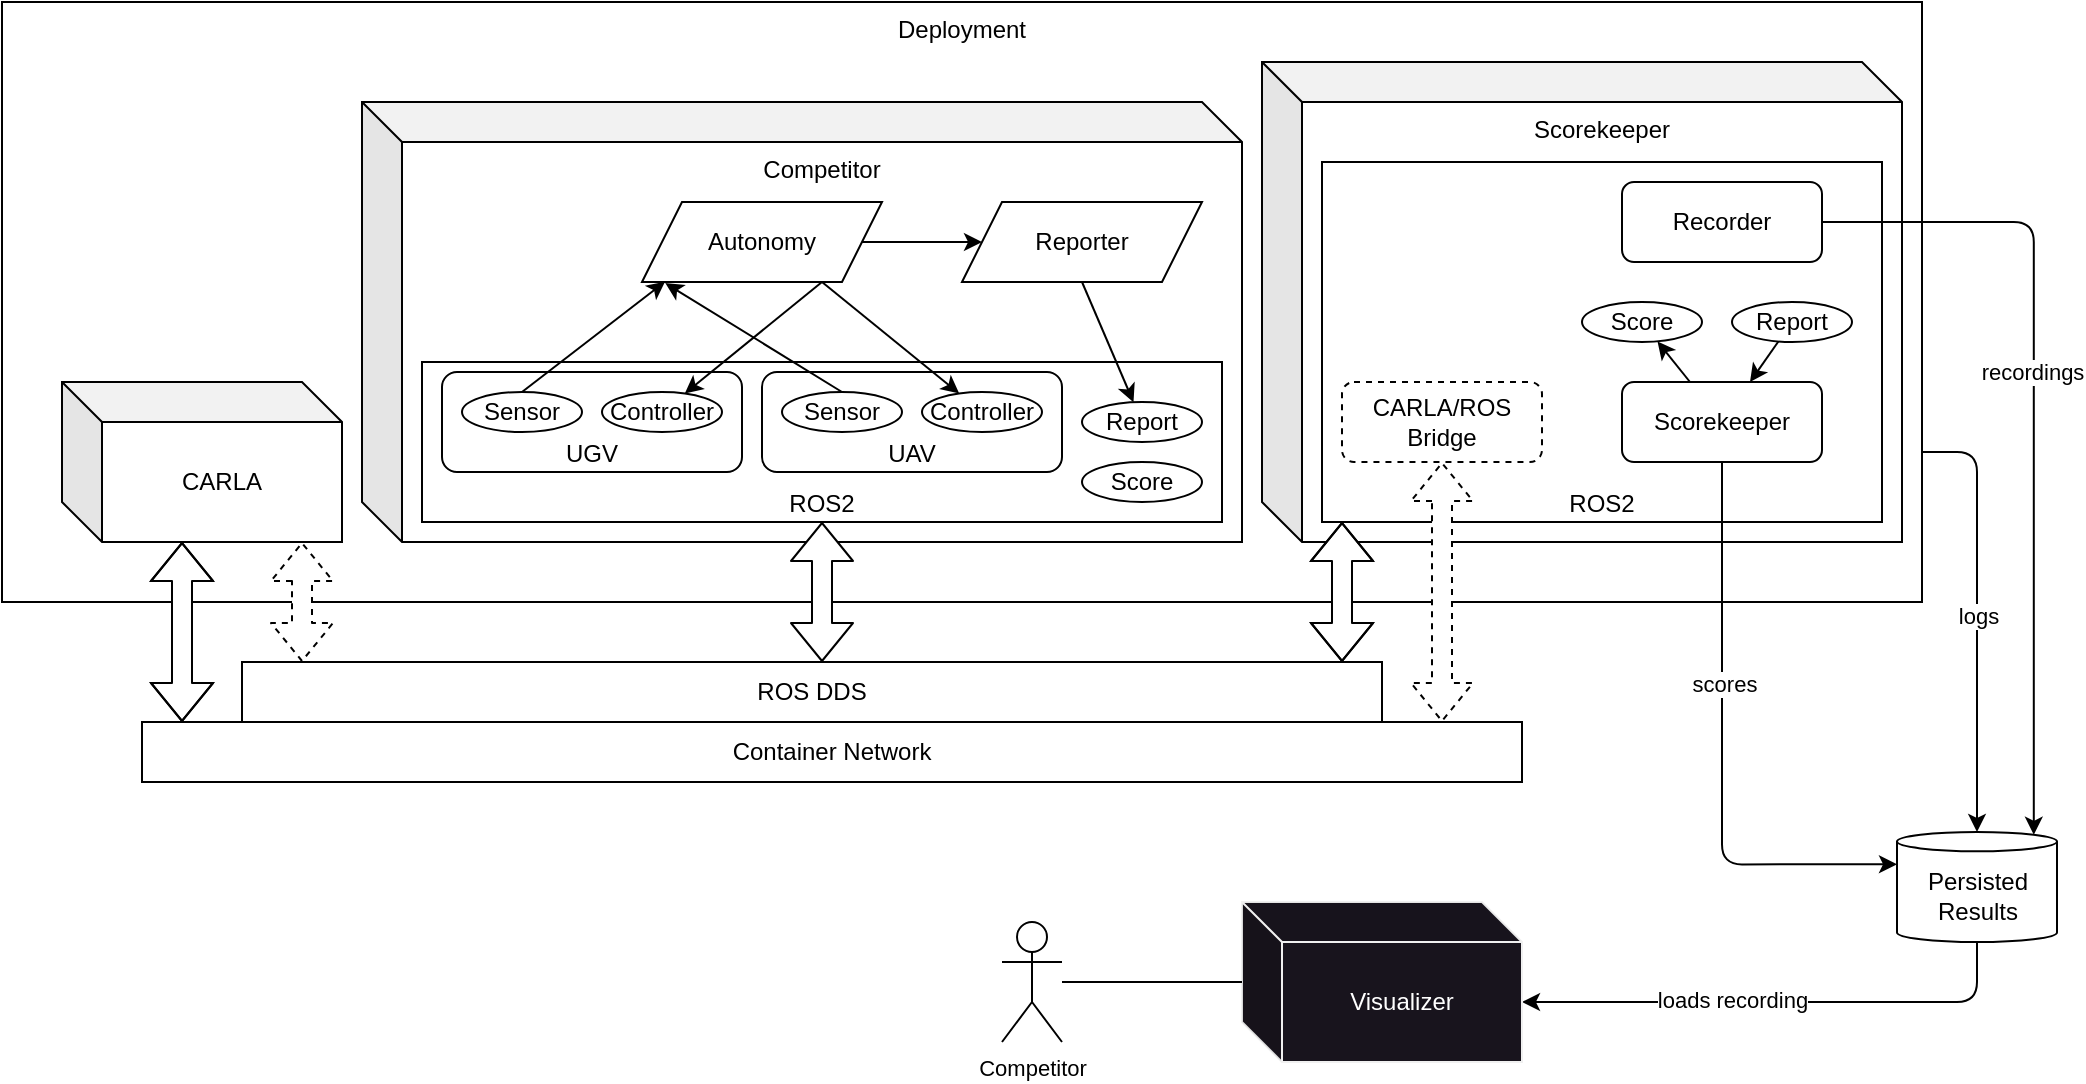 <mxfile>
    <diagram id="BsgMK2UyQ5xTtXZfgY-u" name="Page-1">
        <mxGraphModel dx="1535" dy="599" grid="1" gridSize="10" guides="1" tooltips="1" connect="1" arrows="1" fold="1" page="1" pageScale="1" pageWidth="1100" pageHeight="850" math="0" shadow="0">
            <root>
                <mxCell id="0"/>
                <mxCell id="1" parent="0"/>
                <mxCell id="85" value="Deployment" style="rounded=0;whiteSpace=wrap;html=1;fillColor=none;verticalAlign=top;align=center;" parent="1" vertex="1">
                    <mxGeometry x="10" y="10" width="960" height="300" as="geometry"/>
                </mxCell>
                <mxCell id="116" value="CARLA" style="shape=cube;whiteSpace=wrap;html=1;boundedLbl=1;backgroundOutline=1;darkOpacity=0.05;darkOpacity2=0.1;" parent="1" vertex="1">
                    <mxGeometry x="40" y="200" width="140" height="80" as="geometry"/>
                </mxCell>
                <mxCell id="134" value="ROS DDS" style="rounded=0;whiteSpace=wrap;html=1;fontFamily=Helvetica;fontSize=12;fontColor=default;align=center;strokeColor=default;fillColor=default;" parent="1" vertex="1">
                    <mxGeometry x="130" y="340" width="570" height="30" as="geometry"/>
                </mxCell>
                <mxCell id="203" style="edgeStyle=orthogonalEdgeStyle;html=1;entryX=0;entryY=0;entryDx=140;entryDy=50;entryPerimeter=0;exitX=0.5;exitY=1;exitDx=0;exitDy=0;exitPerimeter=0;" edge="1" parent="1" source="139" target="201">
                    <mxGeometry relative="1" as="geometry">
                        <mxPoint x="960" y="460" as="sourcePoint"/>
                    </mxGeometry>
                </mxCell>
                <mxCell id="208" value="loads recording" style="edgeLabel;html=1;align=center;verticalAlign=middle;resizable=0;points=[];" vertex="1" connectable="0" parent="203">
                    <mxGeometry x="0.188" y="-1" relative="1" as="geometry">
                        <mxPoint as="offset"/>
                    </mxGeometry>
                </mxCell>
                <mxCell id="139" value="Persisted&lt;br&gt;Results" style="shape=cylinder3;whiteSpace=wrap;html=1;boundedLbl=1;backgroundOutline=1;size=4.8;fillColor=none;" parent="1" vertex="1">
                    <mxGeometry x="957.5" y="425" width="80" height="55" as="geometry"/>
                </mxCell>
                <mxCell id="133" value="Container Network" style="rounded=0;whiteSpace=wrap;html=1;fontFamily=Helvetica;fontSize=12;fontColor=default;align=center;strokeColor=default;fillColor=default;labelPosition=center;verticalLabelPosition=middle;verticalAlign=middle;" parent="1" vertex="1">
                    <mxGeometry x="80" y="370" width="690" height="30" as="geometry"/>
                </mxCell>
                <mxCell id="119" style="html=1;startArrow=classic;startFill=1;endArrow=classic;endFill=1;shape=flexArrow;fillColor=default;orthogonal=1;" parent="1" source="116" target="133" edge="1">
                    <mxGeometry relative="1" as="geometry">
                        <mxPoint x="130" y="490" as="targetPoint"/>
                        <Array as="points">
                            <mxPoint x="100" y="340"/>
                        </Array>
                    </mxGeometry>
                </mxCell>
                <mxCell id="162" style="html=1;startArrow=classic;startFill=1;endArrow=classic;endFill=1;shape=flexArrow;fillColor=default;orthogonal=1;dashed=1;" parent="1" source="116" target="134" edge="1">
                    <mxGeometry relative="1" as="geometry">
                        <mxPoint x="160" y="280" as="sourcePoint"/>
                        <mxPoint x="160" y="370" as="targetPoint"/>
                        <Array as="points">
                            <mxPoint x="160" y="340"/>
                        </Array>
                    </mxGeometry>
                </mxCell>
                <mxCell id="164" value="" style="group" parent="1" vertex="1" connectable="0">
                    <mxGeometry x="190" y="60" width="440" height="220" as="geometry"/>
                </mxCell>
                <mxCell id="90" value="&lt;div style=&quot;&quot;&gt;&lt;span style=&quot;background-color: initial;&quot;&gt;Competitor&lt;/span&gt;&lt;/div&gt;" style="shape=cube;whiteSpace=wrap;html=1;boundedLbl=1;backgroundOutline=1;darkOpacity=0.05;darkOpacity2=0.1;fontFamily=Helvetica;fontSize=12;fontColor=default;align=center;strokeColor=default;fillColor=default;verticalAlign=top;labelPosition=center;verticalLabelPosition=middle;" parent="164" vertex="1">
                    <mxGeometry width="440" height="220" as="geometry"/>
                </mxCell>
                <mxCell id="91" value="ROS2" style="rounded=0;whiteSpace=wrap;html=1;verticalAlign=bottom;" parent="164" vertex="1">
                    <mxGeometry x="30" y="130" width="400" height="80" as="geometry"/>
                </mxCell>
                <mxCell id="92" value="Report" style="ellipse;whiteSpace=wrap;html=1;fontFamily=Helvetica;fontSize=12;fontColor=default;align=center;strokeColor=default;fillColor=default;" parent="164" vertex="1">
                    <mxGeometry x="360" y="150" width="60" height="20" as="geometry"/>
                </mxCell>
                <mxCell id="93" value="" style="group" parent="164" vertex="1" connectable="0">
                    <mxGeometry x="200" y="135" width="150" height="50" as="geometry"/>
                </mxCell>
                <mxCell id="94" value="UAV" style="rounded=1;whiteSpace=wrap;html=1;verticalAlign=bottom;" parent="93" vertex="1">
                    <mxGeometry width="150" height="50" as="geometry"/>
                </mxCell>
                <mxCell id="95" value="Sensor" style="ellipse;whiteSpace=wrap;html=1;fontFamily=Helvetica;fontSize=12;fontColor=default;align=center;strokeColor=default;fillColor=default;" parent="93" vertex="1">
                    <mxGeometry x="10" y="10" width="60" height="20" as="geometry"/>
                </mxCell>
                <mxCell id="96" value="Controller" style="ellipse;whiteSpace=wrap;html=1;fontFamily=Helvetica;fontSize=12;fontColor=default;align=center;strokeColor=default;fillColor=default;" parent="93" vertex="1">
                    <mxGeometry x="80" y="10" width="60" height="20" as="geometry"/>
                </mxCell>
                <mxCell id="97" value="" style="group" parent="164" vertex="1" connectable="0">
                    <mxGeometry x="40" y="135" width="150" height="50" as="geometry"/>
                </mxCell>
                <mxCell id="98" value="UGV" style="rounded=1;whiteSpace=wrap;html=1;verticalAlign=bottom;" parent="97" vertex="1">
                    <mxGeometry width="150" height="50" as="geometry"/>
                </mxCell>
                <mxCell id="99" value="Sensor" style="ellipse;whiteSpace=wrap;html=1;fontFamily=Helvetica;fontSize=12;fontColor=default;align=center;strokeColor=default;fillColor=default;" parent="97" vertex="1">
                    <mxGeometry x="10" y="10" width="60" height="20" as="geometry"/>
                </mxCell>
                <mxCell id="100" value="Controller" style="ellipse;whiteSpace=wrap;html=1;fontFamily=Helvetica;fontSize=12;fontColor=default;align=center;strokeColor=default;fillColor=default;" parent="97" vertex="1">
                    <mxGeometry x="80" y="10" width="60" height="20" as="geometry"/>
                </mxCell>
                <mxCell id="101" style="edgeStyle=none;html=1;exitX=0.75;exitY=1;exitDx=0;exitDy=0;" parent="164" source="103" target="100" edge="1">
                    <mxGeometry relative="1" as="geometry"/>
                </mxCell>
                <mxCell id="102" style="edgeStyle=none;html=1;exitX=0.75;exitY=1;exitDx=0;exitDy=0;" parent="164" source="103" target="96" edge="1">
                    <mxGeometry relative="1" as="geometry"/>
                </mxCell>
                <mxCell id="103" value="Autonomy" style="shape=parallelogram;perimeter=parallelogramPerimeter;whiteSpace=wrap;html=1;fixedSize=1;" parent="164" vertex="1">
                    <mxGeometry x="140" y="50" width="120" height="40" as="geometry"/>
                </mxCell>
                <mxCell id="104" style="edgeStyle=none;html=1;exitX=0.5;exitY=1;exitDx=0;exitDy=0;" parent="164" source="105" target="92" edge="1">
                    <mxGeometry relative="1" as="geometry"/>
                </mxCell>
                <mxCell id="105" value="Reporter" style="shape=parallelogram;perimeter=parallelogramPerimeter;whiteSpace=wrap;html=1;fixedSize=1;" parent="164" vertex="1">
                    <mxGeometry x="300" y="50" width="120" height="40" as="geometry"/>
                </mxCell>
                <mxCell id="106" style="edgeStyle=none;html=1;exitX=0.5;exitY=0;exitDx=0;exitDy=0;entryX=0.096;entryY=0.997;entryDx=0;entryDy=0;entryPerimeter=0;" parent="164" source="99" target="103" edge="1">
                    <mxGeometry relative="1" as="geometry"/>
                </mxCell>
                <mxCell id="107" style="edgeStyle=none;html=1;exitX=1;exitY=0.5;exitDx=0;exitDy=0;" parent="164" source="103" target="105" edge="1">
                    <mxGeometry relative="1" as="geometry"/>
                </mxCell>
                <mxCell id="108" style="edgeStyle=none;html=1;exitX=0.5;exitY=0;exitDx=0;exitDy=0;entryX=0.097;entryY=1.014;entryDx=0;entryDy=0;entryPerimeter=0;" parent="164" source="95" target="103" edge="1">
                    <mxGeometry relative="1" as="geometry"/>
                </mxCell>
                <mxCell id="153" value="Score" style="ellipse;whiteSpace=wrap;html=1;fontFamily=Helvetica;fontSize=12;fontColor=default;align=center;strokeColor=default;fillColor=default;" parent="164" vertex="1">
                    <mxGeometry x="360" y="180" width="60" height="20" as="geometry"/>
                </mxCell>
                <mxCell id="136" style="edgeStyle=none;html=1;startArrow=classic;startFill=1;endArrow=classic;endFill=1;shape=flexArrow;fillColor=default;orthogonal=1;" parent="1" source="91" target="134" edge="1">
                    <mxGeometry relative="1" as="geometry">
                        <mxPoint x="490" y="520" as="targetPoint"/>
                        <mxPoint x="492" y="272.32" as="sourcePoint"/>
                        <Array as="points"/>
                    </mxGeometry>
                </mxCell>
                <mxCell id="157" style="edgeStyle=none;curved=1;sketch=0;html=1;fillColor=default;" parent="1" edge="1">
                    <mxGeometry relative="1" as="geometry">
                        <mxPoint x="730" y="140" as="targetPoint"/>
                    </mxGeometry>
                </mxCell>
                <mxCell id="175" value="" style="group" parent="1" vertex="1" connectable="0">
                    <mxGeometry x="640" y="100" width="320" height="180" as="geometry"/>
                </mxCell>
                <mxCell id="111" value="Scorekeeper" style="shape=cube;whiteSpace=wrap;html=1;boundedLbl=1;backgroundOutline=1;darkOpacity=0.05;darkOpacity2=0.1;labelPosition=center;verticalLabelPosition=middle;align=center;verticalAlign=top;" parent="175" vertex="1">
                    <mxGeometry y="-60" width="320" height="240" as="geometry"/>
                </mxCell>
                <mxCell id="112" value="ROS2" style="rounded=0;whiteSpace=wrap;html=1;verticalAlign=bottom;" parent="175" vertex="1">
                    <mxGeometry x="30" y="-10" width="280" height="180" as="geometry"/>
                </mxCell>
                <mxCell id="113" value="Scorekeeper" style="rounded=1;html=1;verticalAlign=middle;whiteSpace=wrap;" parent="175" vertex="1">
                    <mxGeometry x="180" y="100" width="100" height="40" as="geometry"/>
                </mxCell>
                <mxCell id="115" value="CARLA/ROS Bridge" style="rounded=1;html=1;verticalAlign=middle;whiteSpace=wrap;dashed=1;" parent="175" vertex="1">
                    <mxGeometry x="40" y="100" width="100" height="40" as="geometry"/>
                </mxCell>
                <mxCell id="152" style="edgeStyle=none;curved=1;sketch=0;html=1;fillColor=default;" parent="175" source="151" target="113" edge="1">
                    <mxGeometry relative="1" as="geometry"/>
                </mxCell>
                <mxCell id="151" value="Report" style="ellipse;whiteSpace=wrap;html=1;fontFamily=Helvetica;fontSize=12;fontColor=default;align=center;strokeColor=default;fillColor=default;" parent="175" vertex="1">
                    <mxGeometry x="235" y="60" width="60" height="20" as="geometry"/>
                </mxCell>
                <mxCell id="154" value="Score" style="ellipse;whiteSpace=wrap;html=1;fontFamily=Helvetica;fontSize=12;fontColor=default;align=center;strokeColor=default;fillColor=default;" parent="175" vertex="1">
                    <mxGeometry x="160" y="60" width="60" height="20" as="geometry"/>
                </mxCell>
                <mxCell id="155" style="edgeStyle=none;curved=1;sketch=0;html=1;fillColor=default;" parent="175" source="113" target="154" edge="1">
                    <mxGeometry relative="1" as="geometry"/>
                </mxCell>
                <mxCell id="194" value="Recorder" style="rounded=1;html=1;verticalAlign=middle;whiteSpace=wrap;" vertex="1" parent="175">
                    <mxGeometry x="180" width="100" height="40" as="geometry"/>
                </mxCell>
                <mxCell id="163" value="" style="html=1;fillColor=default;startArrow=none;orthogonal=1;edgeStyle=orthogonalEdgeStyle;exitX=0.5;exitY=1;exitDx=0;exitDy=0;entryX=0;entryY=0;entryDx=0;entryDy=16.15;entryPerimeter=0;" parent="1" source="113" target="139" edge="1">
                    <mxGeometry relative="1" as="geometry">
                        <mxPoint x="855" y="240" as="sourcePoint"/>
                        <mxPoint x="855" y="465" as="targetPoint"/>
                        <Array as="points">
                            <mxPoint x="870" y="441"/>
                        </Array>
                    </mxGeometry>
                </mxCell>
                <mxCell id="198" value="scores" style="edgeLabel;html=1;align=center;verticalAlign=middle;resizable=0;points=[];" vertex="1" connectable="0" parent="163">
                    <mxGeometry x="-0.231" y="1" relative="1" as="geometry">
                        <mxPoint as="offset"/>
                    </mxGeometry>
                </mxCell>
                <mxCell id="135" style="edgeStyle=none;html=1;startArrow=classic;startFill=1;endArrow=classic;endFill=1;shape=flexArrow;fillColor=default;orthogonal=1;" parent="1" source="112" target="134" edge="1">
                    <mxGeometry relative="1" as="geometry">
                        <mxPoint x="400.003" y="270.0" as="sourcePoint"/>
                        <mxPoint x="400.13" y="520" as="targetPoint"/>
                        <Array as="points">
                            <mxPoint x="680" y="310"/>
                        </Array>
                    </mxGeometry>
                </mxCell>
                <mxCell id="137" style="edgeStyle=none;html=1;startArrow=classic;startFill=1;endArrow=classic;endFill=1;shape=flexArrow;fillColor=default;orthogonal=1;dashed=1;" parent="1" source="115" target="133" edge="1">
                    <mxGeometry relative="1" as="geometry">
                        <mxPoint x="189.73" y="240" as="sourcePoint"/>
                        <mxPoint x="189.58" y="548.86" as="targetPoint"/>
                    </mxGeometry>
                </mxCell>
                <mxCell id="140" value="logs" style="edgeStyle=orthogonalEdgeStyle;html=1;fillColor=default;orthogonal=1;exitX=1;exitY=0.75;exitDx=0;exitDy=0;" parent="1" source="85" target="139" edge="1">
                    <mxGeometry relative="1" as="geometry"/>
                </mxCell>
                <mxCell id="197" style="edgeStyle=orthogonalEdgeStyle;html=1;entryX=0.855;entryY=0;entryDx=0;entryDy=1.392;entryPerimeter=0;" edge="1" parent="1" source="194" target="139">
                    <mxGeometry relative="1" as="geometry"/>
                </mxCell>
                <mxCell id="199" value="recordings" style="edgeLabel;html=1;align=center;verticalAlign=middle;resizable=0;points=[];" vertex="1" connectable="0" parent="197">
                    <mxGeometry x="0.1" y="-1" relative="1" as="geometry">
                        <mxPoint y="-46" as="offset"/>
                    </mxGeometry>
                </mxCell>
                <mxCell id="201" value="Visualizer" style="shape=cube;whiteSpace=wrap;html=1;boundedLbl=1;backgroundOutline=1;darkOpacity=0.05;darkOpacity2=0.1;fillColor=#18141D;fontColor=#ffffff;strokeColor=#F0F0F0;" vertex="1" parent="1">
                    <mxGeometry x="630" y="460" width="140" height="80" as="geometry"/>
                </mxCell>
                <mxCell id="202" value="Competitor" style="shape=umlActor;verticalLabelPosition=bottom;verticalAlign=top;html=1;outlineConnect=0;fontFamily=Helvetica;fontSize=11;fontColor=default;fillColor=none;" vertex="1" parent="1">
                    <mxGeometry x="510" y="470" width="30" height="60" as="geometry"/>
                </mxCell>
                <mxCell id="207" style="edgeStyle=orthogonalEdgeStyle;shape=connector;rounded=1;sketch=0;html=1;labelBackgroundColor=default;strokeColor=default;fontFamily=Helvetica;fontSize=11;fontColor=default;endArrow=none;fillColor=default;endFill=0;" edge="1" parent="1" source="202" target="201">
                    <mxGeometry relative="1" as="geometry">
                        <mxPoint x="640" y="549.5" as="sourcePoint"/>
                        <mxPoint x="710" y="549.5" as="targetPoint"/>
                    </mxGeometry>
                </mxCell>
            </root>
        </mxGraphModel>
    </diagram>
</mxfile>